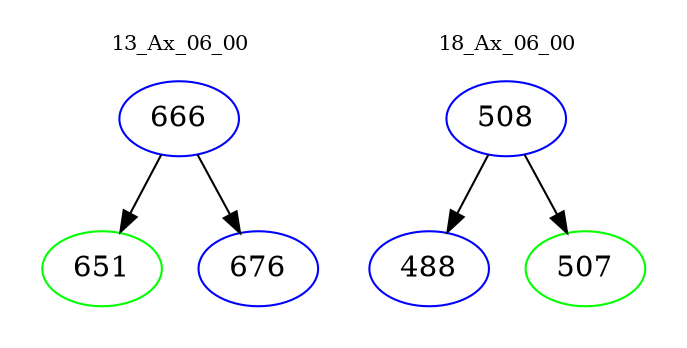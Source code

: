 digraph{
subgraph cluster_0 {
color = white
label = "13_Ax_06_00";
fontsize=10;
T0_666 [label="666", color="blue"]
T0_666 -> T0_651 [color="black"]
T0_651 [label="651", color="green"]
T0_666 -> T0_676 [color="black"]
T0_676 [label="676", color="blue"]
}
subgraph cluster_1 {
color = white
label = "18_Ax_06_00";
fontsize=10;
T1_508 [label="508", color="blue"]
T1_508 -> T1_488 [color="black"]
T1_488 [label="488", color="blue"]
T1_508 -> T1_507 [color="black"]
T1_507 [label="507", color="green"]
}
}
